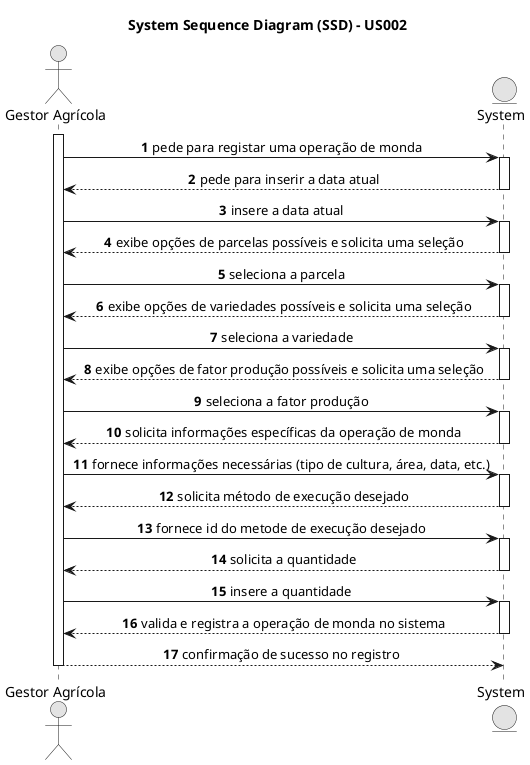@startuml

skinparam SequenceMessageAlign center

skinparam monochrome true
skinparam packageStyle rectangle
skinparam shadowing false

title System Sequence Diagram (SSD) - US002

autonumber

actor "Gestor Agrícola" as Gestor
entity "System" as System

activate Gestor
Gestor -> System : pede para registar uma operação de monda
activate System

System --> Gestor : pede para inserir a data atual
deactivate System

Gestor -> System : insere a data atual
activate System

System --> Gestor : exibe opções de parcelas possíveis e solicita uma seleção
deactivate System

Gestor -> System : seleciona a parcela
activate System

System --> Gestor : exibe opções de variedades possíveis e solicita uma seleção
deactivate System

Gestor -> System : seleciona a variedade
activate System

System --> Gestor : exibe opções de fator produção possíveis e solicita uma seleção
deactivate System

Gestor -> System : seleciona a fator produção
activate System

System --> Gestor : solicita informações específicas da operação de monda
deactivate System

Gestor -> System : fornece informações necessárias (tipo de cultura, área, data, etc.)
activate System

System --> Gestor : solicita método de execução desejado
deactivate System

Gestor -> System : fornece id do metode de execução desejado
activate System

System --> Gestor : solicita a quantidade
deactivate System

Gestor -> System : insere a quantidade
activate System

System --> Gestor : valida e registra a operação de monda no sistema
deactivate System

Gestor --> System : confirmação de sucesso no registro
deactivate Gestor

@enduml